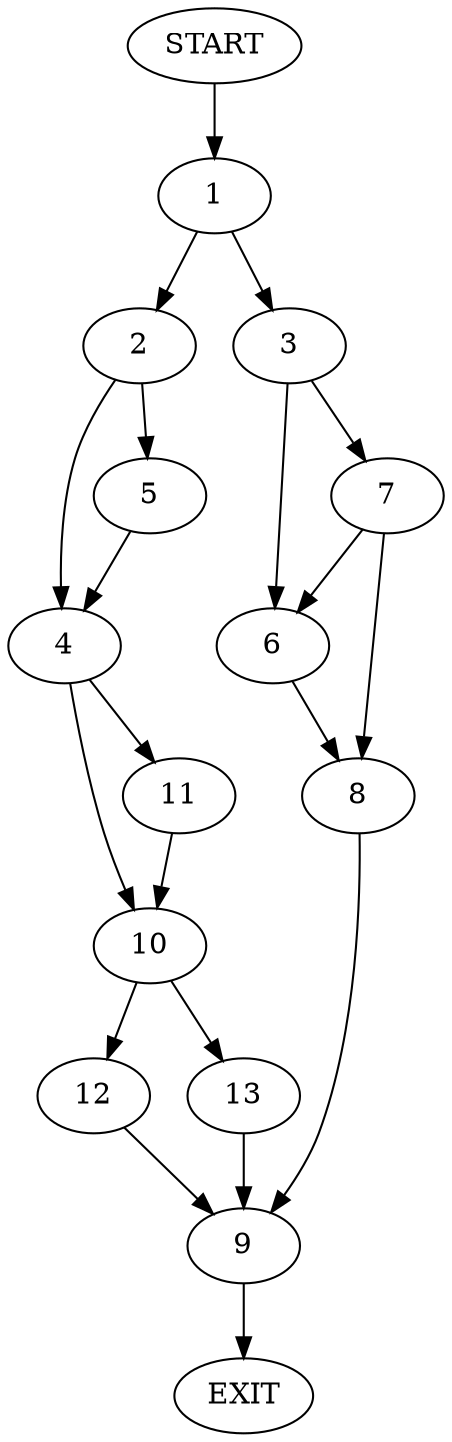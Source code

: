 digraph {
0 [label="START"]
14 [label="EXIT"]
0 -> 1
1 -> 2
1 -> 3
2 -> 4
2 -> 5
3 -> 6
3 -> 7
7 -> 6
7 -> 8
6 -> 8
8 -> 9
9 -> 14
5 -> 4
4 -> 10
4 -> 11
10 -> 12
10 -> 13
11 -> 10
12 -> 9
13 -> 9
}
